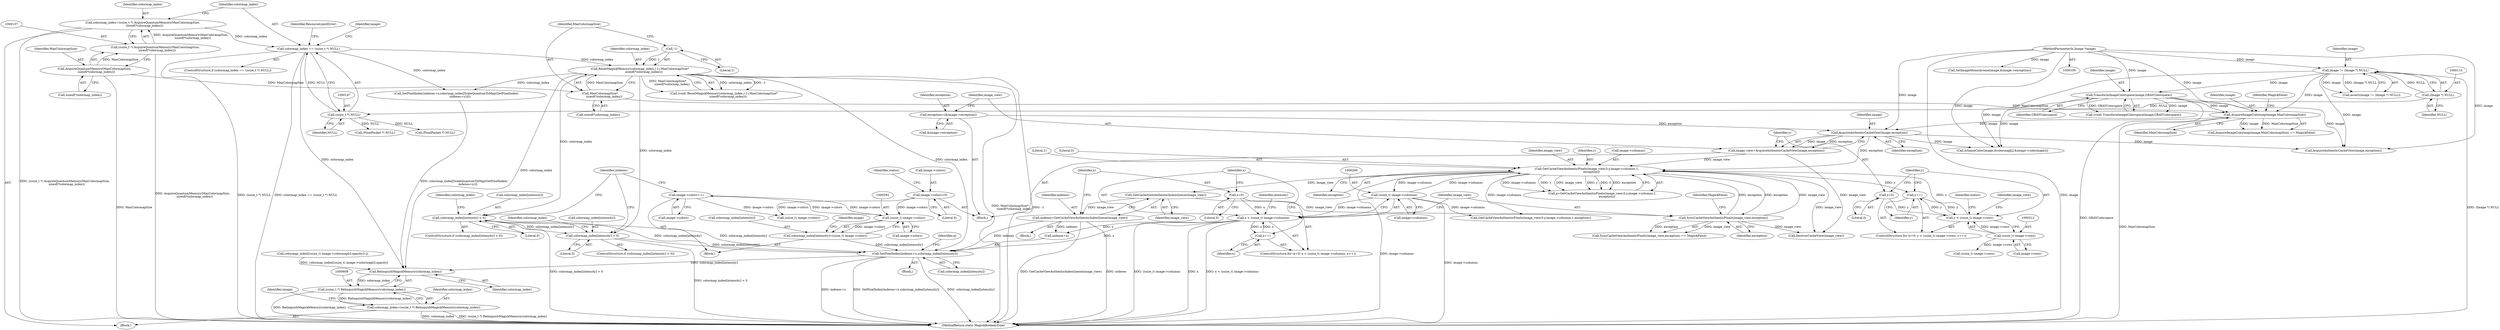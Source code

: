 digraph "0_ImageMagick_db1ffb6cf44bcfe5c4d5fcf9d9109ded5617387f_1@array" {
"1000274" [label="(Call,colormap_index[intensity] < 0)"];
"1000165" [label="(Call,ResetMagickMemory(colormap_index,(-1),MaxColormapSize*\n         sizeof(*colormap_index)))"];
"1000144" [label="(Call,colormap_index == (ssize_t *) NULL)"];
"1000134" [label="(Call,colormap_index=(ssize_t *) AcquireQuantumMemory(MaxColormapSize,\n    sizeof(*colormap_index)))"];
"1000136" [label="(Call,(ssize_t *) AcquireQuantumMemory(MaxColormapSize,\n    sizeof(*colormap_index)))"];
"1000138" [label="(Call,AcquireQuantumMemory(MaxColormapSize,\n    sizeof(*colormap_index)))"];
"1000146" [label="(Call,(ssize_t *) NULL)"];
"1000114" [label="(Call,(Image *) NULL)"];
"1000167" [label="(Call,-1)"];
"1000169" [label="(Call,MaxColormapSize*\n         sizeof(*colormap_index))"];
"1000336" [label="(Call,SetPixelIndex(indexes+x,colormap_index[intensity]))"];
"1000249" [label="(Call,indexes=GetCacheViewAuthenticIndexQueue(image_view))"];
"1000251" [label="(Call,GetCacheViewAuthenticIndexQueue(image_view))"];
"1000229" [label="(Call,GetCacheViewAuthenticPixels(image_view,0,y,image->columns,1,\n          exception))"];
"1000200" [label="(Call,image_view=AcquireAuthenticCacheView(image,exception))"];
"1000202" [label="(Call,AcquireAuthenticCacheView(image,exception))"];
"1000176" [label="(Call,AcquireImageColormap(image,MaxColormapSize))"];
"1000131" [label="(Call,TransformImageColorspace(image,GRAYColorspace))"];
"1000112" [label="(Call,image != (Image *) NULL)"];
"1000101" [label="(MethodParameterIn,Image *image)"];
"1000194" [label="(Call,exception=(&image->exception))"];
"1000347" [label="(Call,SyncCacheViewAuthenticPixels(image_view,exception))"];
"1000209" [label="(Call,y < (ssize_t) image->rows)"];
"1000216" [label="(Call,y++)"];
"1000206" [label="(Call,y=0)"];
"1000211" [label="(Call,(ssize_t) image->rows)"];
"1000259" [label="(Call,(ssize_t) image->columns)"];
"1000257" [label="(Call,x < (ssize_t) image->columns)"];
"1000254" [label="(Call,x=0)"];
"1000264" [label="(Call,x++)"];
"1000281" [label="(Call,colormap_index[intensity] < 0)"];
"1000274" [label="(Call,colormap_index[intensity] < 0)"];
"1000287" [label="(Call,colormap_index[intensity]=(ssize_t) image->colors)"];
"1000291" [label="(Call,(ssize_t) image->colors)"];
"1000186" [label="(Call,image->colors=0)"];
"1000332" [label="(Call,image->colors++)"];
"1000610" [label="(Call,RelinquishMagickMemory(colormap_index))"];
"1000608" [label="(Call,(ssize_t *) RelinquishMagickMemory(colormap_index))"];
"1000606" [label="(Call,colormap_index=(ssize_t *) RelinquishMagickMemory(colormap_index))"];
"1000445" [label="(Call,IsSameColor(image,&colormap[j],&image->colormap[i]))"];
"1000349" [label="(Identifier,exception)"];
"1000258" [label="(Identifier,x)"];
"1000186" [label="(Call,image->colors=0)"];
"1000257" [label="(Call,x < (ssize_t) image->columns)"];
"1000273" [label="(ControlStructure,if (colormap_index[intensity] < 0))"];
"1000232" [label="(Identifier,y)"];
"1000610" [label="(Call,RelinquishMagickMemory(colormap_index))"];
"1000213" [label="(Call,image->rows)"];
"1000210" [label="(Identifier,y)"];
"1000346" [label="(Call,SyncCacheViewAuthenticPixels(image_view,exception) == MagickFalse)"];
"1000146" [label="(Call,(ssize_t *) NULL)"];
"1000211" [label="(Call,(ssize_t) image->rows)"];
"1000178" [label="(Identifier,MaxColormapSize)"];
"1000217" [label="(Identifier,y)"];
"1000608" [label="(Call,(ssize_t *) RelinquishMagickMemory(colormap_index))"];
"1000344" [label="(Identifier,q)"];
"1000265" [label="(Identifier,x)"];
"1000470" [label="(Call,colormap_index[(ssize_t) image->colormap[i].opacity]=j)"];
"1000275" [label="(Call,colormap_index[intensity])"];
"1000233" [label="(Call,image->columns)"];
"1000241" [label="(Call,(PixelPacket *) NULL)"];
"1000116" [label="(Identifier,NULL)"];
"1000195" [label="(Identifier,exception)"];
"1000179" [label="(Identifier,MagickFalse)"];
"1000176" [label="(Call,AcquireImageColormap(image,MaxColormapSize))"];
"1000114" [label="(Call,(Image *) NULL)"];
"1000170" [label="(Identifier,MaxColormapSize)"];
"1000132" [label="(Identifier,image)"];
"1000145" [label="(Identifier,colormap_index)"];
"1000209" [label="(Call,y < (ssize_t) image->rows)"];
"1000356" [label="(Call,DestroyCacheView(image_view))"];
"1000236" [label="(Literal,1)"];
"1000227" [label="(Call,q=GetCacheViewAuthenticPixels(image_view,0,y,image->columns,1,\n          exception))"];
"1000144" [label="(Call,colormap_index == (ssize_t *) NULL)"];
"1000287" [label="(Call,colormap_index[intensity]=(ssize_t) image->colors)"];
"1000177" [label="(Identifier,image)"];
"1000143" [label="(ControlStructure,if (colormap_index == (ssize_t *) NULL))"];
"1000252" [label="(Identifier,image_view)"];
"1000167" [label="(Call,-1)"];
"1000256" [label="(Literal,0)"];
"1000291" [label="(Call,(ssize_t) image->colors)"];
"1000205" [label="(ControlStructure,for (y=0; y < (ssize_t) image->rows; y++))"];
"1000206" [label="(Call,y=0)"];
"1000171" [label="(Call,sizeof(*colormap_index))"];
"1000527" [label="(Call,(ssize_t) image->rows)"];
"1000251" [label="(Call,GetCacheViewAuthenticIndexQueue(image_view))"];
"1000340" [label="(Call,colormap_index[intensity])"];
"1000161" [label="(Block,)"];
"1000136" [label="(Call,(ssize_t *) AcquireQuantumMemory(MaxColormapSize,\n    sizeof(*colormap_index)))"];
"1000216" [label="(Call,y++)"];
"1000169" [label="(Call,MaxColormapSize*\n         sizeof(*colormap_index))"];
"1000200" [label="(Call,image_view=AcquireAuthenticCacheView(image,exception))"];
"1000264" [label="(Call,x++)"];
"1000168" [label="(Literal,1)"];
"1000102" [label="(Block,)"];
"1000619" [label="(Call,SetImageMonochrome(image,&image->exception))"];
"1000288" [label="(Call,colormap_index[intensity])"];
"1000192" [label="(Identifier,status)"];
"1000614" [label="(Identifier,image)"];
"1000231" [label="(Literal,0)"];
"1000607" [label="(Identifier,colormap_index)"];
"1000285" [label="(Literal,0)"];
"1000348" [label="(Identifier,image_view)"];
"1000175" [label="(Call,AcquireImageColormap(image,MaxColormapSize) == MagickFalse)"];
"1000250" [label="(Identifier,indexes)"];
"1000224" [label="(Identifier,status)"];
"1000281" [label="(Call,colormap_index[intensity] < 0)"];
"1000249" [label="(Call,indexes=GetCacheViewAuthenticIndexQueue(image_view))"];
"1000545" [label="(Call,GetCacheViewAuthenticPixels(image_view,0,y,image->columns,1,exception))"];
"1000111" [label="(Call,assert(image != (Image *) NULL))"];
"1000204" [label="(Identifier,exception)"];
"1000190" [label="(Literal,0)"];
"1000337" [label="(Call,indexes+x)"];
"1000101" [label="(MethodParameterIn,Image *image)"];
"1000148" [label="(Identifier,NULL)"];
"1000289" [label="(Identifier,colormap_index)"];
"1000230" [label="(Identifier,image_view)"];
"1000611" [label="(Identifier,colormap_index)"];
"1000300" [label="(Identifier,image)"];
"1000133" [label="(Identifier,GRAYColorspace)"];
"1000131" [label="(Call,TransformImageColorspace(image,GRAYColorspace))"];
"1000282" [label="(Call,colormap_index[intensity])"];
"1000347" [label="(Call,SyncCacheViewAuthenticPixels(image_view,exception))"];
"1000269" [label="(Identifier,intensity)"];
"1000253" [label="(ControlStructure,for (x=0; x < (ssize_t) image->columns; x++))"];
"1000338" [label="(Identifier,indexes)"];
"1000283" [label="(Identifier,colormap_index)"];
"1000274" [label="(Call,colormap_index[intensity] < 0)"];
"1000134" [label="(Call,colormap_index=(ssize_t *) AcquireQuantumMemory(MaxColormapSize,\n    sizeof(*colormap_index)))"];
"1000408" [label="(Call,(PixelPacket *) NULL)"];
"1000280" [label="(ControlStructure,if (colormap_index[intensity] < 0))"];
"1000150" [label="(Identifier,ResourceLimitError)"];
"1000336" [label="(Call,SetPixelIndex(indexes+x,colormap_index[intensity]))"];
"1000259" [label="(Call,(ssize_t) image->columns)"];
"1000158" [label="(Identifier,image)"];
"1000208" [label="(Literal,0)"];
"1000582" [label="(Call,SetPixelIndex(indexes+x,colormap_index[ScaleQuantumToMap(GetPixelIndex(\n        indexes+x))]))"];
"1000364" [label="(Call,(ssize_t) image->colors)"];
"1000254" [label="(Call,x=0)"];
"1000278" [label="(Literal,0)"];
"1000139" [label="(Identifier,MaxColormapSize)"];
"1000166" [label="(Identifier,colormap_index)"];
"1000196" [label="(Call,&image->exception)"];
"1000355" [label="(Identifier,image_view)"];
"1000633" [label="(MethodReturn,static MagickBooleanType)"];
"1000194" [label="(Call,exception=(&image->exception))"];
"1000332" [label="(Call,image->colors++)"];
"1000518" [label="(Call,AcquireAuthenticCacheView(image,exception))"];
"1000140" [label="(Call,sizeof(*colormap_index))"];
"1000165" [label="(Call,ResetMagickMemory(colormap_index,(-1),MaxColormapSize*\n         sizeof(*colormap_index)))"];
"1000286" [label="(Block,)"];
"1000113" [label="(Identifier,image)"];
"1000138" [label="(Call,AcquireQuantumMemory(MaxColormapSize,\n    sizeof(*colormap_index)))"];
"1000135" [label="(Identifier,colormap_index)"];
"1000203" [label="(Identifier,image)"];
"1000237" [label="(Identifier,exception)"];
"1000129" [label="(Call,(void) TransformImageColorspace(image,GRAYColorspace))"];
"1000229" [label="(Call,GetCacheViewAuthenticPixels(image_view,0,y,image->columns,1,\n          exception))"];
"1000266" [label="(Block,)"];
"1000207" [label="(Identifier,y)"];
"1000187" [label="(Call,image->colors)"];
"1000112" [label="(Call,image != (Image *) NULL)"];
"1000293" [label="(Call,image->colors)"];
"1000255" [label="(Identifier,x)"];
"1000163" [label="(Call,(void) ResetMagickMemory(colormap_index,(-1),MaxColormapSize*\n         sizeof(*colormap_index)))"];
"1000202" [label="(Call,AcquireAuthenticCacheView(image,exception))"];
"1000350" [label="(Identifier,MagickFalse)"];
"1000201" [label="(Identifier,image_view)"];
"1000261" [label="(Call,image->columns)"];
"1000218" [label="(Block,)"];
"1000333" [label="(Call,image->colors)"];
"1000606" [label="(Call,colormap_index=(ssize_t *) RelinquishMagickMemory(colormap_index))"];
"1000274" -> "1000273"  [label="AST: "];
"1000274" -> "1000278"  [label="CFG: "];
"1000275" -> "1000274"  [label="AST: "];
"1000278" -> "1000274"  [label="AST: "];
"1000283" -> "1000274"  [label="CFG: "];
"1000338" -> "1000274"  [label="CFG: "];
"1000274" -> "1000633"  [label="DDG: colormap_index[intensity] < 0"];
"1000165" -> "1000274"  [label="DDG: colormap_index"];
"1000336" -> "1000274"  [label="DDG: colormap_index[intensity]"];
"1000274" -> "1000281"  [label="DDG: colormap_index[intensity]"];
"1000274" -> "1000336"  [label="DDG: colormap_index[intensity]"];
"1000165" -> "1000163"  [label="AST: "];
"1000165" -> "1000169"  [label="CFG: "];
"1000166" -> "1000165"  [label="AST: "];
"1000167" -> "1000165"  [label="AST: "];
"1000169" -> "1000165"  [label="AST: "];
"1000163" -> "1000165"  [label="CFG: "];
"1000165" -> "1000633"  [label="DDG: MaxColormapSize*\n         sizeof(*colormap_index)"];
"1000165" -> "1000633"  [label="DDG: -1"];
"1000165" -> "1000163"  [label="DDG: colormap_index"];
"1000165" -> "1000163"  [label="DDG: -1"];
"1000165" -> "1000163"  [label="DDG: MaxColormapSize*\n         sizeof(*colormap_index)"];
"1000144" -> "1000165"  [label="DDG: colormap_index"];
"1000167" -> "1000165"  [label="DDG: 1"];
"1000169" -> "1000165"  [label="DDG: MaxColormapSize"];
"1000165" -> "1000281"  [label="DDG: colormap_index"];
"1000165" -> "1000336"  [label="DDG: colormap_index"];
"1000165" -> "1000582"  [label="DDG: colormap_index"];
"1000165" -> "1000610"  [label="DDG: colormap_index"];
"1000144" -> "1000143"  [label="AST: "];
"1000144" -> "1000146"  [label="CFG: "];
"1000145" -> "1000144"  [label="AST: "];
"1000146" -> "1000144"  [label="AST: "];
"1000150" -> "1000144"  [label="CFG: "];
"1000158" -> "1000144"  [label="CFG: "];
"1000144" -> "1000633"  [label="DDG: colormap_index == (ssize_t *) NULL"];
"1000144" -> "1000633"  [label="DDG: (ssize_t *) NULL"];
"1000134" -> "1000144"  [label="DDG: colormap_index"];
"1000146" -> "1000144"  [label="DDG: NULL"];
"1000144" -> "1000582"  [label="DDG: colormap_index"];
"1000144" -> "1000610"  [label="DDG: colormap_index"];
"1000134" -> "1000102"  [label="AST: "];
"1000134" -> "1000136"  [label="CFG: "];
"1000135" -> "1000134"  [label="AST: "];
"1000136" -> "1000134"  [label="AST: "];
"1000145" -> "1000134"  [label="CFG: "];
"1000134" -> "1000633"  [label="DDG: (ssize_t *) AcquireQuantumMemory(MaxColormapSize,\n    sizeof(*colormap_index))"];
"1000136" -> "1000134"  [label="DDG: AcquireQuantumMemory(MaxColormapSize,\n    sizeof(*colormap_index))"];
"1000136" -> "1000138"  [label="CFG: "];
"1000137" -> "1000136"  [label="AST: "];
"1000138" -> "1000136"  [label="AST: "];
"1000136" -> "1000633"  [label="DDG: AcquireQuantumMemory(MaxColormapSize,\n    sizeof(*colormap_index))"];
"1000138" -> "1000136"  [label="DDG: MaxColormapSize"];
"1000138" -> "1000140"  [label="CFG: "];
"1000139" -> "1000138"  [label="AST: "];
"1000140" -> "1000138"  [label="AST: "];
"1000138" -> "1000633"  [label="DDG: MaxColormapSize"];
"1000138" -> "1000169"  [label="DDG: MaxColormapSize"];
"1000146" -> "1000148"  [label="CFG: "];
"1000147" -> "1000146"  [label="AST: "];
"1000148" -> "1000146"  [label="AST: "];
"1000114" -> "1000146"  [label="DDG: NULL"];
"1000146" -> "1000241"  [label="DDG: NULL"];
"1000146" -> "1000408"  [label="DDG: NULL"];
"1000114" -> "1000112"  [label="AST: "];
"1000114" -> "1000116"  [label="CFG: "];
"1000115" -> "1000114"  [label="AST: "];
"1000116" -> "1000114"  [label="AST: "];
"1000112" -> "1000114"  [label="CFG: "];
"1000114" -> "1000112"  [label="DDG: NULL"];
"1000167" -> "1000168"  [label="CFG: "];
"1000168" -> "1000167"  [label="AST: "];
"1000170" -> "1000167"  [label="CFG: "];
"1000169" -> "1000171"  [label="CFG: "];
"1000170" -> "1000169"  [label="AST: "];
"1000171" -> "1000169"  [label="AST: "];
"1000169" -> "1000176"  [label="DDG: MaxColormapSize"];
"1000336" -> "1000266"  [label="AST: "];
"1000336" -> "1000340"  [label="CFG: "];
"1000337" -> "1000336"  [label="AST: "];
"1000340" -> "1000336"  [label="AST: "];
"1000344" -> "1000336"  [label="CFG: "];
"1000336" -> "1000633"  [label="DDG: SetPixelIndex(indexes+x,colormap_index[intensity])"];
"1000336" -> "1000633"  [label="DDG: colormap_index[intensity]"];
"1000336" -> "1000633"  [label="DDG: indexes+x"];
"1000249" -> "1000336"  [label="DDG: indexes"];
"1000257" -> "1000336"  [label="DDG: x"];
"1000281" -> "1000336"  [label="DDG: colormap_index[intensity]"];
"1000287" -> "1000336"  [label="DDG: colormap_index[intensity]"];
"1000336" -> "1000610"  [label="DDG: colormap_index[intensity]"];
"1000249" -> "1000218"  [label="AST: "];
"1000249" -> "1000251"  [label="CFG: "];
"1000250" -> "1000249"  [label="AST: "];
"1000251" -> "1000249"  [label="AST: "];
"1000255" -> "1000249"  [label="CFG: "];
"1000249" -> "1000633"  [label="DDG: GetCacheViewAuthenticIndexQueue(image_view)"];
"1000249" -> "1000633"  [label="DDG: indexes"];
"1000251" -> "1000249"  [label="DDG: image_view"];
"1000249" -> "1000337"  [label="DDG: indexes"];
"1000251" -> "1000252"  [label="CFG: "];
"1000252" -> "1000251"  [label="AST: "];
"1000229" -> "1000251"  [label="DDG: image_view"];
"1000251" -> "1000347"  [label="DDG: image_view"];
"1000229" -> "1000227"  [label="AST: "];
"1000229" -> "1000237"  [label="CFG: "];
"1000230" -> "1000229"  [label="AST: "];
"1000231" -> "1000229"  [label="AST: "];
"1000232" -> "1000229"  [label="AST: "];
"1000233" -> "1000229"  [label="AST: "];
"1000236" -> "1000229"  [label="AST: "];
"1000237" -> "1000229"  [label="AST: "];
"1000227" -> "1000229"  [label="CFG: "];
"1000229" -> "1000633"  [label="DDG: image->columns"];
"1000229" -> "1000216"  [label="DDG: y"];
"1000229" -> "1000227"  [label="DDG: image->columns"];
"1000229" -> "1000227"  [label="DDG: 1"];
"1000229" -> "1000227"  [label="DDG: image_view"];
"1000229" -> "1000227"  [label="DDG: y"];
"1000229" -> "1000227"  [label="DDG: 0"];
"1000229" -> "1000227"  [label="DDG: exception"];
"1000200" -> "1000229"  [label="DDG: image_view"];
"1000347" -> "1000229"  [label="DDG: image_view"];
"1000347" -> "1000229"  [label="DDG: exception"];
"1000209" -> "1000229"  [label="DDG: y"];
"1000259" -> "1000229"  [label="DDG: image->columns"];
"1000202" -> "1000229"  [label="DDG: exception"];
"1000229" -> "1000259"  [label="DDG: image->columns"];
"1000229" -> "1000347"  [label="DDG: exception"];
"1000229" -> "1000356"  [label="DDG: image_view"];
"1000229" -> "1000545"  [label="DDG: image->columns"];
"1000200" -> "1000161"  [label="AST: "];
"1000200" -> "1000202"  [label="CFG: "];
"1000201" -> "1000200"  [label="AST: "];
"1000202" -> "1000200"  [label="AST: "];
"1000207" -> "1000200"  [label="CFG: "];
"1000202" -> "1000200"  [label="DDG: image"];
"1000202" -> "1000200"  [label="DDG: exception"];
"1000200" -> "1000356"  [label="DDG: image_view"];
"1000202" -> "1000204"  [label="CFG: "];
"1000203" -> "1000202"  [label="AST: "];
"1000204" -> "1000202"  [label="AST: "];
"1000176" -> "1000202"  [label="DDG: image"];
"1000101" -> "1000202"  [label="DDG: image"];
"1000194" -> "1000202"  [label="DDG: exception"];
"1000202" -> "1000445"  [label="DDG: image"];
"1000202" -> "1000518"  [label="DDG: image"];
"1000176" -> "1000175"  [label="AST: "];
"1000176" -> "1000178"  [label="CFG: "];
"1000177" -> "1000176"  [label="AST: "];
"1000178" -> "1000176"  [label="AST: "];
"1000179" -> "1000176"  [label="CFG: "];
"1000176" -> "1000633"  [label="DDG: MaxColormapSize"];
"1000176" -> "1000175"  [label="DDG: image"];
"1000176" -> "1000175"  [label="DDG: MaxColormapSize"];
"1000131" -> "1000176"  [label="DDG: image"];
"1000112" -> "1000176"  [label="DDG: image"];
"1000101" -> "1000176"  [label="DDG: image"];
"1000131" -> "1000129"  [label="AST: "];
"1000131" -> "1000133"  [label="CFG: "];
"1000132" -> "1000131"  [label="AST: "];
"1000133" -> "1000131"  [label="AST: "];
"1000129" -> "1000131"  [label="CFG: "];
"1000131" -> "1000633"  [label="DDG: GRAYColorspace"];
"1000131" -> "1000129"  [label="DDG: image"];
"1000131" -> "1000129"  [label="DDG: GRAYColorspace"];
"1000112" -> "1000131"  [label="DDG: image"];
"1000101" -> "1000131"  [label="DDG: image"];
"1000131" -> "1000445"  [label="DDG: image"];
"1000131" -> "1000518"  [label="DDG: image"];
"1000112" -> "1000111"  [label="AST: "];
"1000113" -> "1000112"  [label="AST: "];
"1000111" -> "1000112"  [label="CFG: "];
"1000112" -> "1000633"  [label="DDG: (Image *) NULL"];
"1000112" -> "1000111"  [label="DDG: image"];
"1000112" -> "1000111"  [label="DDG: (Image *) NULL"];
"1000101" -> "1000112"  [label="DDG: image"];
"1000112" -> "1000445"  [label="DDG: image"];
"1000112" -> "1000518"  [label="DDG: image"];
"1000101" -> "1000100"  [label="AST: "];
"1000101" -> "1000633"  [label="DDG: image"];
"1000101" -> "1000445"  [label="DDG: image"];
"1000101" -> "1000518"  [label="DDG: image"];
"1000101" -> "1000619"  [label="DDG: image"];
"1000194" -> "1000161"  [label="AST: "];
"1000194" -> "1000196"  [label="CFG: "];
"1000195" -> "1000194"  [label="AST: "];
"1000196" -> "1000194"  [label="AST: "];
"1000201" -> "1000194"  [label="CFG: "];
"1000347" -> "1000346"  [label="AST: "];
"1000347" -> "1000349"  [label="CFG: "];
"1000348" -> "1000347"  [label="AST: "];
"1000349" -> "1000347"  [label="AST: "];
"1000350" -> "1000347"  [label="CFG: "];
"1000347" -> "1000346"  [label="DDG: image_view"];
"1000347" -> "1000346"  [label="DDG: exception"];
"1000347" -> "1000356"  [label="DDG: image_view"];
"1000209" -> "1000205"  [label="AST: "];
"1000209" -> "1000211"  [label="CFG: "];
"1000210" -> "1000209"  [label="AST: "];
"1000211" -> "1000209"  [label="AST: "];
"1000224" -> "1000209"  [label="CFG: "];
"1000355" -> "1000209"  [label="CFG: "];
"1000216" -> "1000209"  [label="DDG: y"];
"1000206" -> "1000209"  [label="DDG: y"];
"1000211" -> "1000209"  [label="DDG: image->rows"];
"1000209" -> "1000216"  [label="DDG: y"];
"1000216" -> "1000205"  [label="AST: "];
"1000216" -> "1000217"  [label="CFG: "];
"1000217" -> "1000216"  [label="AST: "];
"1000210" -> "1000216"  [label="CFG: "];
"1000206" -> "1000205"  [label="AST: "];
"1000206" -> "1000208"  [label="CFG: "];
"1000207" -> "1000206"  [label="AST: "];
"1000208" -> "1000206"  [label="AST: "];
"1000210" -> "1000206"  [label="CFG: "];
"1000211" -> "1000213"  [label="CFG: "];
"1000212" -> "1000211"  [label="AST: "];
"1000213" -> "1000211"  [label="AST: "];
"1000211" -> "1000527"  [label="DDG: image->rows"];
"1000259" -> "1000257"  [label="AST: "];
"1000259" -> "1000261"  [label="CFG: "];
"1000260" -> "1000259"  [label="AST: "];
"1000261" -> "1000259"  [label="AST: "];
"1000257" -> "1000259"  [label="CFG: "];
"1000259" -> "1000633"  [label="DDG: image->columns"];
"1000259" -> "1000257"  [label="DDG: image->columns"];
"1000259" -> "1000545"  [label="DDG: image->columns"];
"1000257" -> "1000253"  [label="AST: "];
"1000258" -> "1000257"  [label="AST: "];
"1000269" -> "1000257"  [label="CFG: "];
"1000348" -> "1000257"  [label="CFG: "];
"1000257" -> "1000633"  [label="DDG: (ssize_t) image->columns"];
"1000257" -> "1000633"  [label="DDG: x"];
"1000257" -> "1000633"  [label="DDG: x < (ssize_t) image->columns"];
"1000254" -> "1000257"  [label="DDG: x"];
"1000264" -> "1000257"  [label="DDG: x"];
"1000257" -> "1000264"  [label="DDG: x"];
"1000257" -> "1000337"  [label="DDG: x"];
"1000254" -> "1000253"  [label="AST: "];
"1000254" -> "1000256"  [label="CFG: "];
"1000255" -> "1000254"  [label="AST: "];
"1000256" -> "1000254"  [label="AST: "];
"1000258" -> "1000254"  [label="CFG: "];
"1000264" -> "1000253"  [label="AST: "];
"1000264" -> "1000265"  [label="CFG: "];
"1000265" -> "1000264"  [label="AST: "];
"1000258" -> "1000264"  [label="CFG: "];
"1000281" -> "1000280"  [label="AST: "];
"1000281" -> "1000285"  [label="CFG: "];
"1000282" -> "1000281"  [label="AST: "];
"1000285" -> "1000281"  [label="AST: "];
"1000289" -> "1000281"  [label="CFG: "];
"1000338" -> "1000281"  [label="CFG: "];
"1000281" -> "1000633"  [label="DDG: colormap_index[intensity] < 0"];
"1000287" -> "1000286"  [label="AST: "];
"1000287" -> "1000291"  [label="CFG: "];
"1000288" -> "1000287"  [label="AST: "];
"1000291" -> "1000287"  [label="AST: "];
"1000300" -> "1000287"  [label="CFG: "];
"1000291" -> "1000287"  [label="DDG: image->colors"];
"1000291" -> "1000293"  [label="CFG: "];
"1000292" -> "1000291"  [label="AST: "];
"1000293" -> "1000291"  [label="AST: "];
"1000186" -> "1000291"  [label="DDG: image->colors"];
"1000332" -> "1000291"  [label="DDG: image->colors"];
"1000291" -> "1000332"  [label="DDG: image->colors"];
"1000186" -> "1000161"  [label="AST: "];
"1000186" -> "1000190"  [label="CFG: "];
"1000187" -> "1000186"  [label="AST: "];
"1000190" -> "1000186"  [label="AST: "];
"1000192" -> "1000186"  [label="CFG: "];
"1000186" -> "1000364"  [label="DDG: image->colors"];
"1000332" -> "1000286"  [label="AST: "];
"1000332" -> "1000333"  [label="CFG: "];
"1000333" -> "1000332"  [label="AST: "];
"1000338" -> "1000332"  [label="CFG: "];
"1000332" -> "1000364"  [label="DDG: image->colors"];
"1000610" -> "1000608"  [label="AST: "];
"1000610" -> "1000611"  [label="CFG: "];
"1000611" -> "1000610"  [label="AST: "];
"1000608" -> "1000610"  [label="CFG: "];
"1000610" -> "1000608"  [label="DDG: colormap_index"];
"1000582" -> "1000610"  [label="DDG: colormap_index[ScaleQuantumToMap(GetPixelIndex(\n        indexes+x))]"];
"1000470" -> "1000610"  [label="DDG: colormap_index[(ssize_t) image->colormap[i].opacity]"];
"1000608" -> "1000606"  [label="AST: "];
"1000609" -> "1000608"  [label="AST: "];
"1000606" -> "1000608"  [label="CFG: "];
"1000608" -> "1000633"  [label="DDG: RelinquishMagickMemory(colormap_index)"];
"1000608" -> "1000606"  [label="DDG: RelinquishMagickMemory(colormap_index)"];
"1000606" -> "1000102"  [label="AST: "];
"1000607" -> "1000606"  [label="AST: "];
"1000614" -> "1000606"  [label="CFG: "];
"1000606" -> "1000633"  [label="DDG: colormap_index"];
"1000606" -> "1000633"  [label="DDG: (ssize_t *) RelinquishMagickMemory(colormap_index)"];
}
